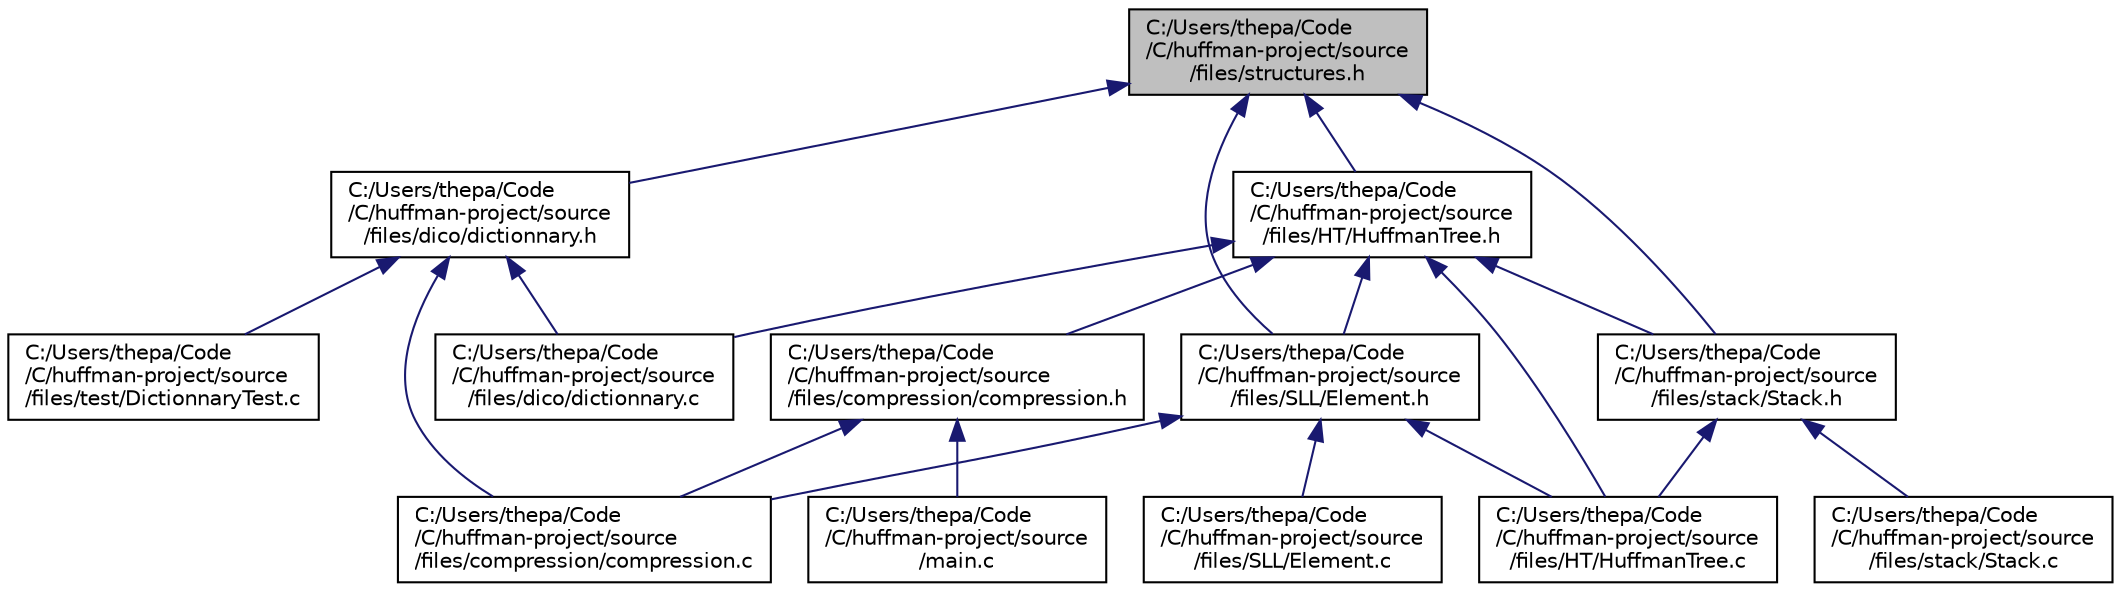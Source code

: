 digraph "C:/Users/thepa/Code/C/huffman-project/source/files/structures.h"
{
 // LATEX_PDF_SIZE
  edge [fontname="Helvetica",fontsize="10",labelfontname="Helvetica",labelfontsize="10"];
  node [fontname="Helvetica",fontsize="10",shape=record];
  Node1 [label="C:/Users/thepa/Code\l/C/huffman-project/source\l/files/structures.h",height=0.2,width=0.4,color="black", fillcolor="grey75", style="filled", fontcolor="black",tooltip=" "];
  Node1 -> Node2 [dir="back",color="midnightblue",fontsize="10",style="solid",fontname="Helvetica"];
  Node2 [label="C:/Users/thepa/Code\l/C/huffman-project/source\l/files/dico/dictionnary.h",height=0.2,width=0.4,color="black", fillcolor="white", style="filled",URL="$dictionnary_8h.html",tooltip=" "];
  Node2 -> Node3 [dir="back",color="midnightblue",fontsize="10",style="solid",fontname="Helvetica"];
  Node3 [label="C:/Users/thepa/Code\l/C/huffman-project/source\l/files/compression/compression.c",height=0.2,width=0.4,color="black", fillcolor="white", style="filled",URL="$compression_8c.html",tooltip=" "];
  Node2 -> Node4 [dir="back",color="midnightblue",fontsize="10",style="solid",fontname="Helvetica"];
  Node4 [label="C:/Users/thepa/Code\l/C/huffman-project/source\l/files/dico/dictionnary.c",height=0.2,width=0.4,color="black", fillcolor="white", style="filled",URL="$dictionnary_8c.html",tooltip=" "];
  Node2 -> Node5 [dir="back",color="midnightblue",fontsize="10",style="solid",fontname="Helvetica"];
  Node5 [label="C:/Users/thepa/Code\l/C/huffman-project/source\l/files/test/DictionnaryTest.c",height=0.2,width=0.4,color="black", fillcolor="white", style="filled",URL="$_dictionnary_test_8c.html",tooltip=" "];
  Node1 -> Node6 [dir="back",color="midnightblue",fontsize="10",style="solid",fontname="Helvetica"];
  Node6 [label="C:/Users/thepa/Code\l/C/huffman-project/source\l/files/HT/HuffmanTree.h",height=0.2,width=0.4,color="black", fillcolor="white", style="filled",URL="$_huffman_tree_8h.html",tooltip=" "];
  Node6 -> Node7 [dir="back",color="midnightblue",fontsize="10",style="solid",fontname="Helvetica"];
  Node7 [label="C:/Users/thepa/Code\l/C/huffman-project/source\l/files/compression/compression.h",height=0.2,width=0.4,color="black", fillcolor="white", style="filled",URL="$compression_8h.html",tooltip=" "];
  Node7 -> Node3 [dir="back",color="midnightblue",fontsize="10",style="solid",fontname="Helvetica"];
  Node7 -> Node8 [dir="back",color="midnightblue",fontsize="10",style="solid",fontname="Helvetica"];
  Node8 [label="C:/Users/thepa/Code\l/C/huffman-project/source\l/main.c",height=0.2,width=0.4,color="black", fillcolor="white", style="filled",URL="$main_8c.html",tooltip=" "];
  Node6 -> Node4 [dir="back",color="midnightblue",fontsize="10",style="solid",fontname="Helvetica"];
  Node6 -> Node9 [dir="back",color="midnightblue",fontsize="10",style="solid",fontname="Helvetica"];
  Node9 [label="C:/Users/thepa/Code\l/C/huffman-project/source\l/files/HT/HuffmanTree.c",height=0.2,width=0.4,color="black", fillcolor="white", style="filled",URL="$_huffman_tree_8c.html",tooltip=" "];
  Node6 -> Node10 [dir="back",color="midnightblue",fontsize="10",style="solid",fontname="Helvetica"];
  Node10 [label="C:/Users/thepa/Code\l/C/huffman-project/source\l/files/SLL/Element.h",height=0.2,width=0.4,color="black", fillcolor="white", style="filled",URL="$_element_8h.html",tooltip=" "];
  Node10 -> Node3 [dir="back",color="midnightblue",fontsize="10",style="solid",fontname="Helvetica"];
  Node10 -> Node9 [dir="back",color="midnightblue",fontsize="10",style="solid",fontname="Helvetica"];
  Node10 -> Node11 [dir="back",color="midnightblue",fontsize="10",style="solid",fontname="Helvetica"];
  Node11 [label="C:/Users/thepa/Code\l/C/huffman-project/source\l/files/SLL/Element.c",height=0.2,width=0.4,color="black", fillcolor="white", style="filled",URL="$_element_8c.html",tooltip=" "];
  Node6 -> Node12 [dir="back",color="midnightblue",fontsize="10",style="solid",fontname="Helvetica"];
  Node12 [label="C:/Users/thepa/Code\l/C/huffman-project/source\l/files/stack/Stack.h",height=0.2,width=0.4,color="black", fillcolor="white", style="filled",URL="$_stack_8h.html",tooltip=" "];
  Node12 -> Node9 [dir="back",color="midnightblue",fontsize="10",style="solid",fontname="Helvetica"];
  Node12 -> Node13 [dir="back",color="midnightblue",fontsize="10",style="solid",fontname="Helvetica"];
  Node13 [label="C:/Users/thepa/Code\l/C/huffman-project/source\l/files/stack/Stack.c",height=0.2,width=0.4,color="black", fillcolor="white", style="filled",URL="$_stack_8c.html",tooltip=" "];
  Node1 -> Node10 [dir="back",color="midnightblue",fontsize="10",style="solid",fontname="Helvetica"];
  Node1 -> Node12 [dir="back",color="midnightblue",fontsize="10",style="solid",fontname="Helvetica"];
}
